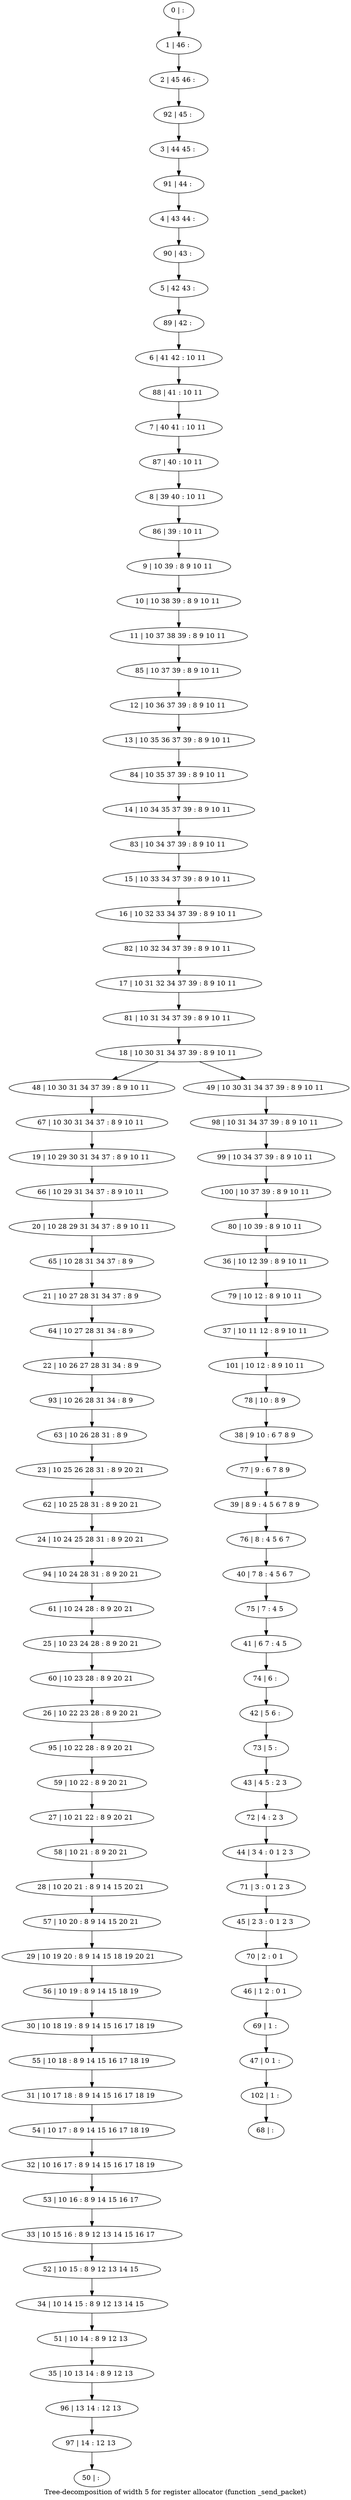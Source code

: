 digraph G {
graph [label="Tree-decomposition of width 5 for register allocator (function _send_packet)"]
0[label="0 | : "];
1[label="1 | 46 : "];
2[label="2 | 45 46 : "];
3[label="3 | 44 45 : "];
4[label="4 | 43 44 : "];
5[label="5 | 42 43 : "];
6[label="6 | 41 42 : 10 11 "];
7[label="7 | 40 41 : 10 11 "];
8[label="8 | 39 40 : 10 11 "];
9[label="9 | 10 39 : 8 9 10 11 "];
10[label="10 | 10 38 39 : 8 9 10 11 "];
11[label="11 | 10 37 38 39 : 8 9 10 11 "];
12[label="12 | 10 36 37 39 : 8 9 10 11 "];
13[label="13 | 10 35 36 37 39 : 8 9 10 11 "];
14[label="14 | 10 34 35 37 39 : 8 9 10 11 "];
15[label="15 | 10 33 34 37 39 : 8 9 10 11 "];
16[label="16 | 10 32 33 34 37 39 : 8 9 10 11 "];
17[label="17 | 10 31 32 34 37 39 : 8 9 10 11 "];
18[label="18 | 10 30 31 34 37 39 : 8 9 10 11 "];
19[label="19 | 10 29 30 31 34 37 : 8 9 10 11 "];
20[label="20 | 10 28 29 31 34 37 : 8 9 10 11 "];
21[label="21 | 10 27 28 31 34 37 : 8 9 "];
22[label="22 | 10 26 27 28 31 34 : 8 9 "];
23[label="23 | 10 25 26 28 31 : 8 9 20 21 "];
24[label="24 | 10 24 25 28 31 : 8 9 20 21 "];
25[label="25 | 10 23 24 28 : 8 9 20 21 "];
26[label="26 | 10 22 23 28 : 8 9 20 21 "];
27[label="27 | 10 21 22 : 8 9 20 21 "];
28[label="28 | 10 20 21 : 8 9 14 15 20 21 "];
29[label="29 | 10 19 20 : 8 9 14 15 18 19 20 21 "];
30[label="30 | 10 18 19 : 8 9 14 15 16 17 18 19 "];
31[label="31 | 10 17 18 : 8 9 14 15 16 17 18 19 "];
32[label="32 | 10 16 17 : 8 9 14 15 16 17 18 19 "];
33[label="33 | 10 15 16 : 8 9 12 13 14 15 16 17 "];
34[label="34 | 10 14 15 : 8 9 12 13 14 15 "];
35[label="35 | 10 13 14 : 8 9 12 13 "];
36[label="36 | 10 12 39 : 8 9 10 11 "];
37[label="37 | 10 11 12 : 8 9 10 11 "];
38[label="38 | 9 10 : 6 7 8 9 "];
39[label="39 | 8 9 : 4 5 6 7 8 9 "];
40[label="40 | 7 8 : 4 5 6 7 "];
41[label="41 | 6 7 : 4 5 "];
42[label="42 | 5 6 : "];
43[label="43 | 4 5 : 2 3 "];
44[label="44 | 3 4 : 0 1 2 3 "];
45[label="45 | 2 3 : 0 1 2 3 "];
46[label="46 | 1 2 : 0 1 "];
47[label="47 | 0 1 : "];
48[label="48 | 10 30 31 34 37 39 : 8 9 10 11 "];
49[label="49 | 10 30 31 34 37 39 : 8 9 10 11 "];
50[label="50 | : "];
51[label="51 | 10 14 : 8 9 12 13 "];
52[label="52 | 10 15 : 8 9 12 13 14 15 "];
53[label="53 | 10 16 : 8 9 14 15 16 17 "];
54[label="54 | 10 17 : 8 9 14 15 16 17 18 19 "];
55[label="55 | 10 18 : 8 9 14 15 16 17 18 19 "];
56[label="56 | 10 19 : 8 9 14 15 18 19 "];
57[label="57 | 10 20 : 8 9 14 15 20 21 "];
58[label="58 | 10 21 : 8 9 20 21 "];
59[label="59 | 10 22 : 8 9 20 21 "];
60[label="60 | 10 23 28 : 8 9 20 21 "];
61[label="61 | 10 24 28 : 8 9 20 21 "];
62[label="62 | 10 25 28 31 : 8 9 20 21 "];
63[label="63 | 10 26 28 31 : 8 9 "];
64[label="64 | 10 27 28 31 34 : 8 9 "];
65[label="65 | 10 28 31 34 37 : 8 9 "];
66[label="66 | 10 29 31 34 37 : 8 9 10 11 "];
67[label="67 | 10 30 31 34 37 : 8 9 10 11 "];
68[label="68 | : "];
69[label="69 | 1 : "];
70[label="70 | 2 : 0 1 "];
71[label="71 | 3 : 0 1 2 3 "];
72[label="72 | 4 : 2 3 "];
73[label="73 | 5 : "];
74[label="74 | 6 : "];
75[label="75 | 7 : 4 5 "];
76[label="76 | 8 : 4 5 6 7 "];
77[label="77 | 9 : 6 7 8 9 "];
78[label="78 | 10 : 8 9 "];
79[label="79 | 10 12 : 8 9 10 11 "];
80[label="80 | 10 39 : 8 9 10 11 "];
81[label="81 | 10 31 34 37 39 : 8 9 10 11 "];
82[label="82 | 10 32 34 37 39 : 8 9 10 11 "];
83[label="83 | 10 34 37 39 : 8 9 10 11 "];
84[label="84 | 10 35 37 39 : 8 9 10 11 "];
85[label="85 | 10 37 39 : 8 9 10 11 "];
86[label="86 | 39 : 10 11 "];
87[label="87 | 40 : 10 11 "];
88[label="88 | 41 : 10 11 "];
89[label="89 | 42 : "];
90[label="90 | 43 : "];
91[label="91 | 44 : "];
92[label="92 | 45 : "];
93[label="93 | 10 26 28 31 34 : 8 9 "];
94[label="94 | 10 24 28 31 : 8 9 20 21 "];
95[label="95 | 10 22 28 : 8 9 20 21 "];
96[label="96 | 13 14 : 12 13 "];
97[label="97 | 14 : 12 13 "];
98[label="98 | 10 31 34 37 39 : 8 9 10 11 "];
99[label="99 | 10 34 37 39 : 8 9 10 11 "];
100[label="100 | 10 37 39 : 8 9 10 11 "];
101[label="101 | 10 12 : 8 9 10 11 "];
102[label="102 | 1 : "];
0->1 ;
1->2 ;
9->10 ;
10->11 ;
12->13 ;
15->16 ;
18->48 ;
18->49 ;
51->35 ;
34->51 ;
52->34 ;
33->52 ;
53->33 ;
32->53 ;
54->32 ;
31->54 ;
55->31 ;
30->55 ;
56->30 ;
29->56 ;
57->29 ;
28->57 ;
58->28 ;
27->58 ;
59->27 ;
60->26 ;
25->60 ;
61->25 ;
62->24 ;
23->62 ;
63->23 ;
64->22 ;
21->64 ;
65->21 ;
20->65 ;
66->20 ;
19->66 ;
67->19 ;
48->67 ;
69->47 ;
46->69 ;
70->46 ;
45->70 ;
71->45 ;
44->71 ;
72->44 ;
43->72 ;
73->43 ;
42->73 ;
74->42 ;
41->74 ;
75->41 ;
40->75 ;
76->40 ;
39->76 ;
77->39 ;
38->77 ;
78->38 ;
79->37 ;
36->79 ;
80->36 ;
81->18 ;
17->81 ;
82->17 ;
16->82 ;
83->15 ;
14->83 ;
84->14 ;
13->84 ;
85->12 ;
11->85 ;
86->9 ;
8->86 ;
87->8 ;
7->87 ;
88->7 ;
6->88 ;
89->6 ;
5->89 ;
90->5 ;
4->90 ;
91->4 ;
3->91 ;
92->3 ;
2->92 ;
93->63 ;
22->93 ;
94->61 ;
24->94 ;
95->59 ;
26->95 ;
35->96 ;
97->50 ;
96->97 ;
49->98 ;
98->99 ;
100->80 ;
99->100 ;
101->78 ;
37->101 ;
102->68 ;
47->102 ;
}
